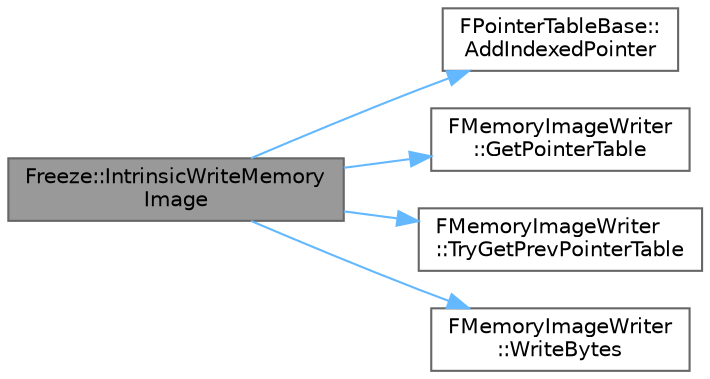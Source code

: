 digraph "Freeze::IntrinsicWriteMemoryImage"
{
 // INTERACTIVE_SVG=YES
 // LATEX_PDF_SIZE
  bgcolor="transparent";
  edge [fontname=Helvetica,fontsize=10,labelfontname=Helvetica,labelfontsize=10];
  node [fontname=Helvetica,fontsize=10,shape=box,height=0.2,width=0.4];
  rankdir="LR";
  Node1 [id="Node000001",label="Freeze::IntrinsicWriteMemory\lImage",height=0.2,width=0.4,color="gray40", fillcolor="grey60", style="filled", fontcolor="black",tooltip=" "];
  Node1 -> Node2 [id="edge1_Node000001_Node000002",color="steelblue1",style="solid",tooltip=" "];
  Node2 [id="Node000002",label="FPointerTableBase::\lAddIndexedPointer",height=0.2,width=0.4,color="grey40", fillcolor="white", style="filled",URL="$de/d95/classFPointerTableBase.html#a2469f7f2a11f8c42adeecfb4084bf1b4",tooltip=" "];
  Node1 -> Node3 [id="edge2_Node000001_Node000003",color="steelblue1",style="solid",tooltip=" "];
  Node3 [id="Node000003",label="FMemoryImageWriter\l::GetPointerTable",height=0.2,width=0.4,color="grey40", fillcolor="white", style="filled",URL="$d7/db2/classFMemoryImageWriter.html#abf8f013b59f53eabde84d8fe24e0685c",tooltip=" "];
  Node1 -> Node4 [id="edge3_Node000001_Node000004",color="steelblue1",style="solid",tooltip=" "];
  Node4 [id="Node000004",label="FMemoryImageWriter\l::TryGetPrevPointerTable",height=0.2,width=0.4,color="grey40", fillcolor="white", style="filled",URL="$d7/db2/classFMemoryImageWriter.html#ae24c488cae23a55828e6330b63e6f2d4",tooltip=" "];
  Node1 -> Node5 [id="edge4_Node000001_Node000005",color="steelblue1",style="solid",tooltip=" "];
  Node5 [id="Node000005",label="FMemoryImageWriter\l::WriteBytes",height=0.2,width=0.4,color="grey40", fillcolor="white", style="filled",URL="$d7/db2/classFMemoryImageWriter.html#a3f3f8ff28dbd71d6df01d96e5f8f50a9",tooltip=" "];
}
